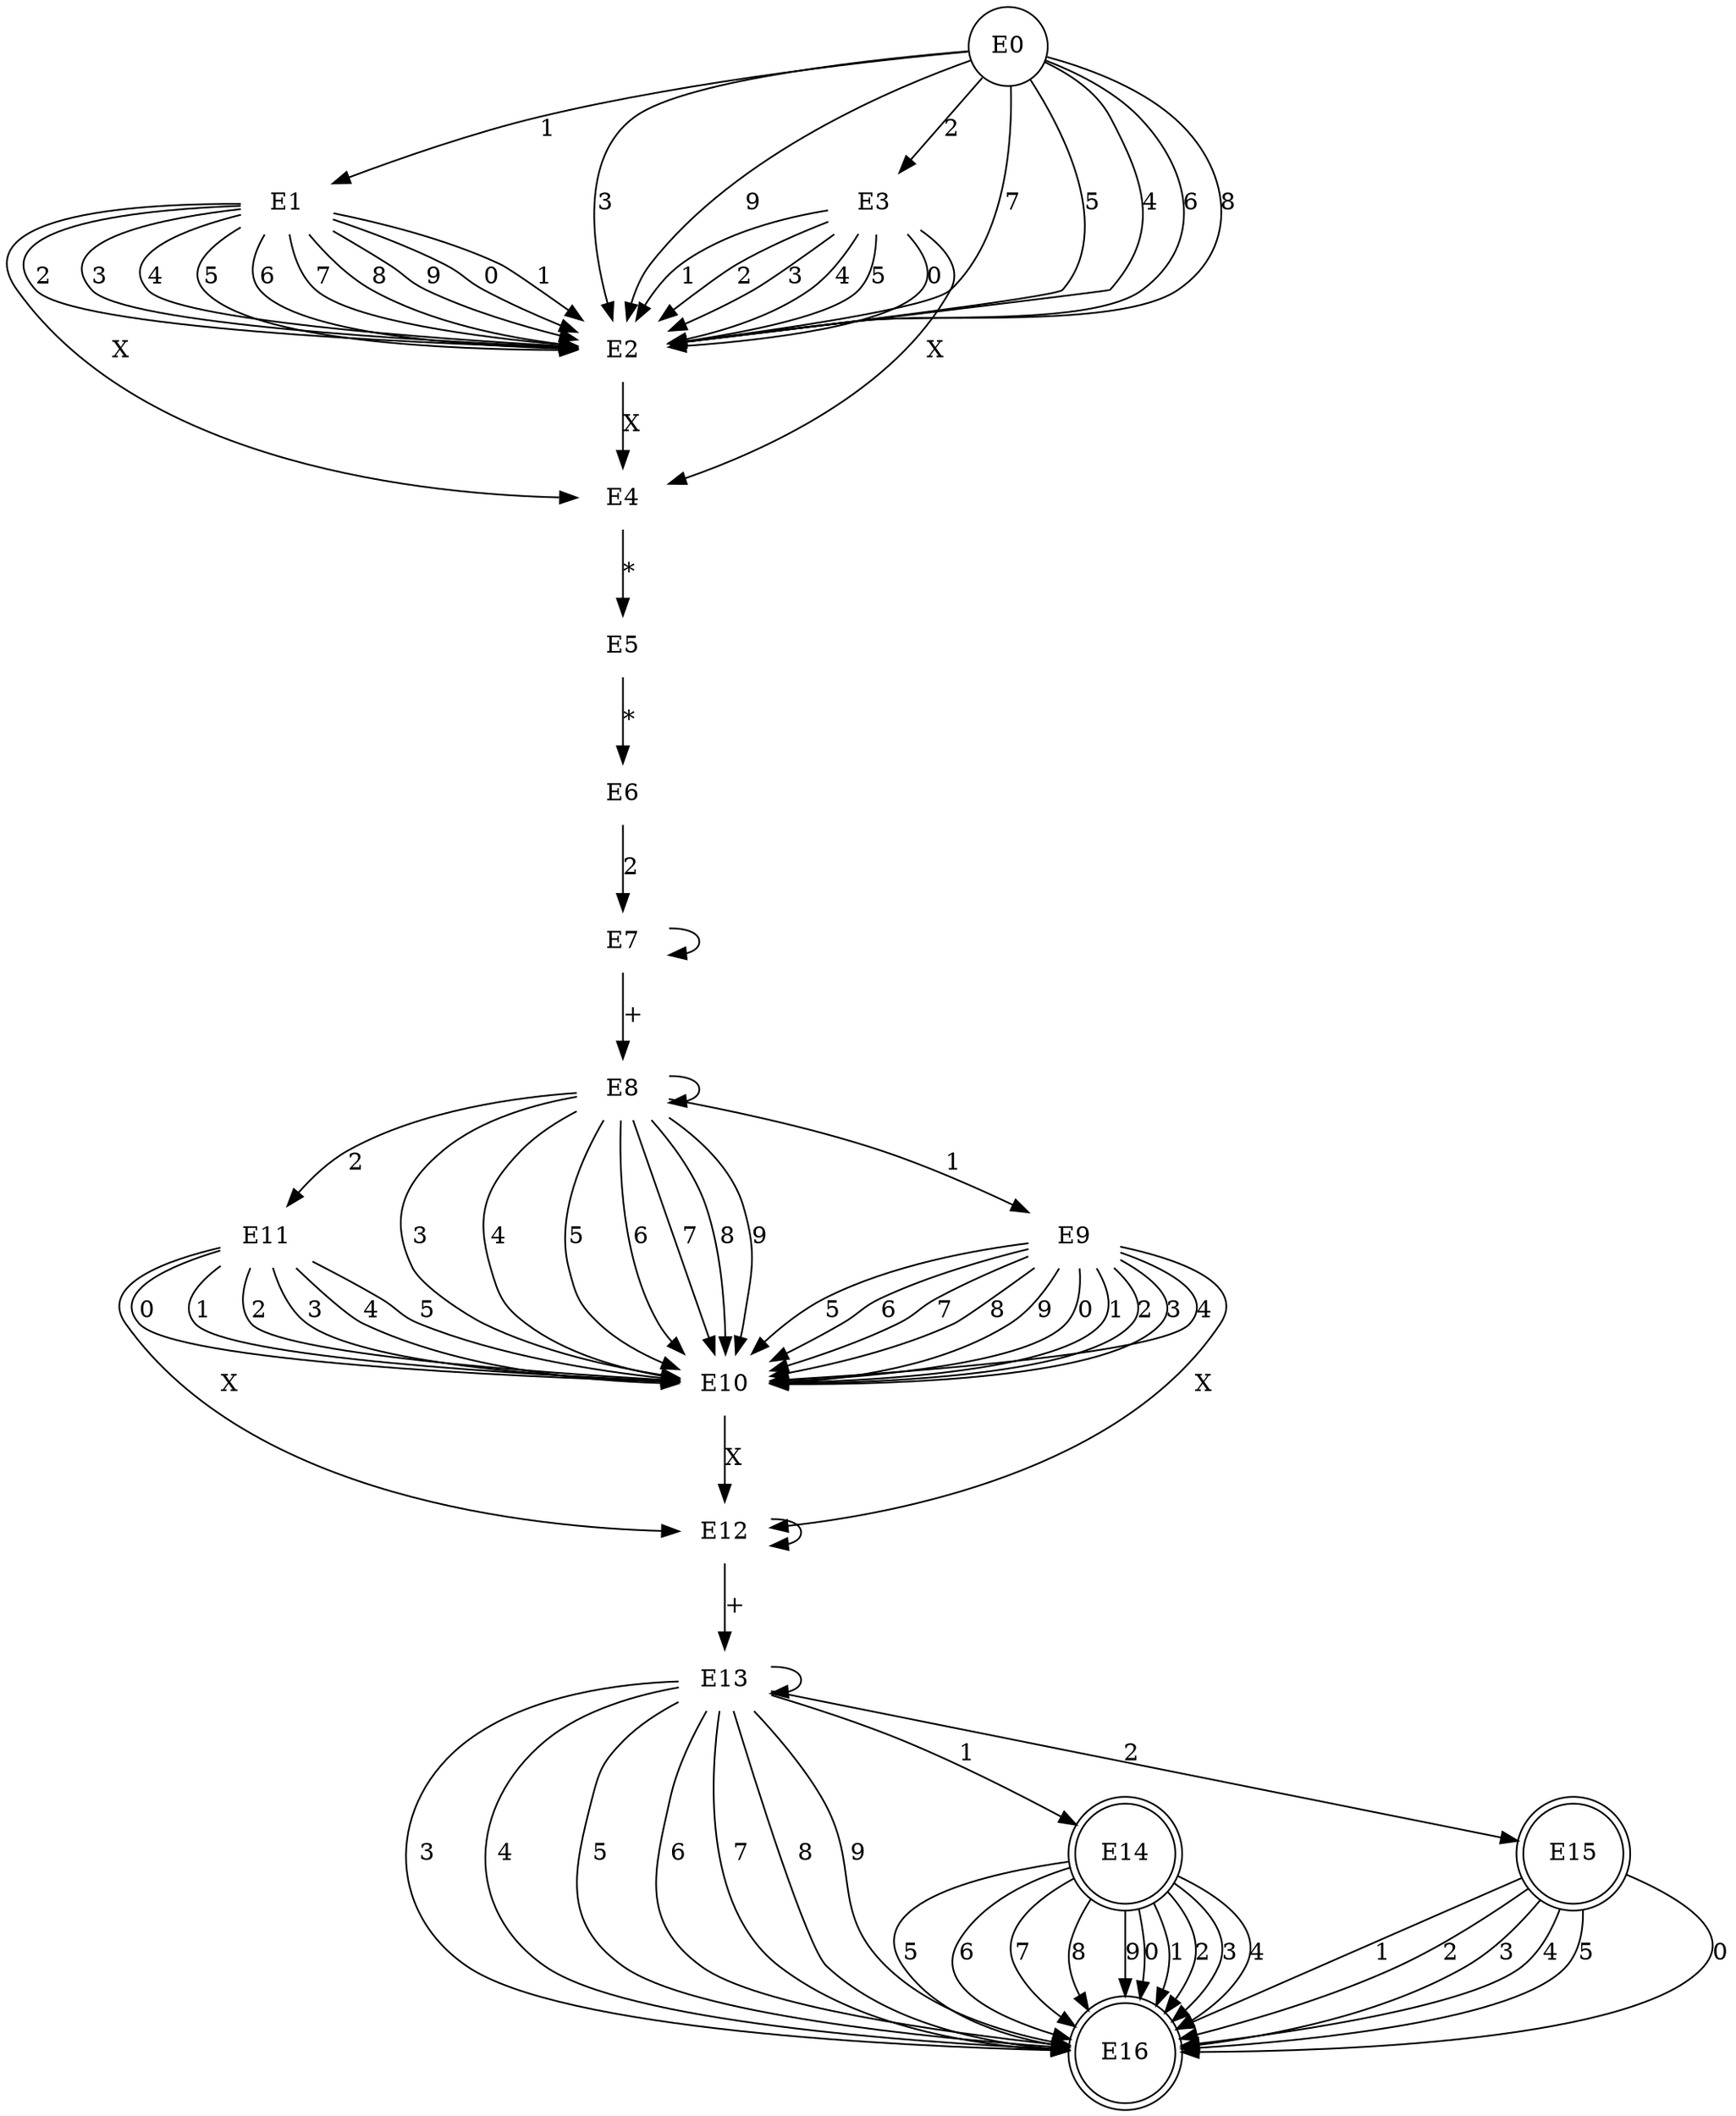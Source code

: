 digraph Polynomial_2nd {
node [shape=plaintext];
E0 [shape=circle];
E10 -> E12[label="X"];
E12 -> E12[label=" "];
E12 -> E13[label="+"];
E11 -> E10[label="0"];
E11 -> E10[label="1"];
E11 -> E10[label="2"];
E11 -> E10[label="3"];
E11 -> E10[label="4"];
E11 -> E10[label="5"];
E11 -> E12[label="X"];
E14 [shape=doublecircle];
E14 -> E16[label="0"];
E14 -> E16[label="1"];
E14 -> E16[label="2"];
E14 -> E16[label="3"];
E14 -> E16[label="4"];
E14 -> E16[label="5"];
E14 -> E16[label="6"];
E14 -> E16[label="7"];
E14 -> E16[label="8"];
E14 -> E16[label="9"];
E13 -> E13[label=" "];
E13 -> E14[label="1"];
E13 -> E15[label="2"];
E13 -> E16[label="3"];
E13 -> E16[label="4"];
E13 -> E16[label="5"];
E13 -> E16[label="6"];
E13 -> E16[label="7"];
E13 -> E16[label="8"];
E13 -> E16[label="9"];
E16 [shape=doublecircle];
E15 [shape=doublecircle];
E15 -> E16[label="0"];
E15 -> E16[label="1"];
E15 -> E16[label="2"];
E15 -> E16[label="3"];
E15 -> E16[label="4"];
E15 -> E16[label="5"];
E0 -> E1[label="1"];
E0 -> E3[label="2"];
E0 -> E2[label="3"];
E0 -> E2[label="4"];
E0 -> E2[label="5"];
E0 -> E2[label="6"];
E0 -> E2[label="7"];
E0 -> E2[label="8"];
E0 -> E2[label="9"];
E1 -> E2[label="0"];
E1 -> E2[label="1"];
E1 -> E2[label="2"];
E1 -> E2[label="3"];
E1 -> E2[label="4"];
E1 -> E2[label="5"];
E1 -> E2[label="6"];
E1 -> E2[label="7"];
E1 -> E2[label="8"];
E1 -> E4[label="X"];
E1 -> E2[label="9"];
E2 -> E4[label="X"];
E3 -> E2[label="0"];
E3 -> E2[label="1"];
E3 -> E2[label="2"];
E3 -> E2[label="3"];
E3 -> E2[label="4"];
E3 -> E2[label="5"];
E3 -> E4[label="X"];
E4 -> E5[label="*"];
E5 -> E6[label="*"];
E6 -> E7[label="2"];
E7 -> E7[label=" "];
E7 -> E8[label="+"];
E8 -> E8[label=" "];
E8 -> E9[label="1"];
E8 -> E11[label="2"];
E8 -> E10[label="3"];
E8 -> E10[label="4"];
E8 -> E10[label="5"];
E8 -> E10[label="6"];
E8 -> E10[label="7"];
E8 -> E10[label="8"];
E8 -> E10[label="9"];
E9 -> E10[label="0"];
E9 -> E10[label="1"];
E9 -> E10[label="2"];
E9 -> E10[label="3"];
E9 -> E10[label="4"];
E9 -> E10[label="5"];
E9 -> E10[label="6"];
E9 -> E10[label="7"];
E9 -> E10[label="8"];
E9 -> E12[label="X"];
E9 -> E10[label="9"];
}
